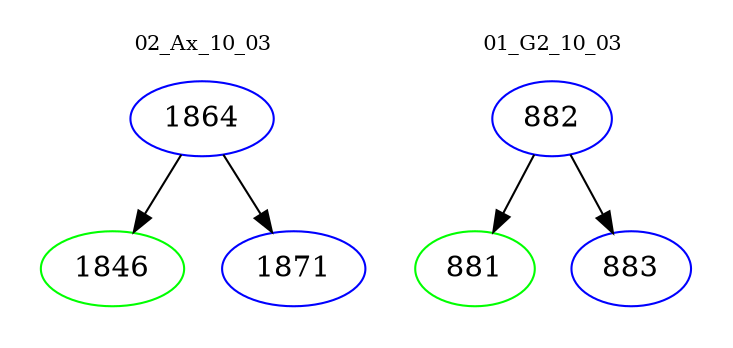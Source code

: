 digraph{
subgraph cluster_0 {
color = white
label = "02_Ax_10_03";
fontsize=10;
T0_1864 [label="1864", color="blue"]
T0_1864 -> T0_1846 [color="black"]
T0_1846 [label="1846", color="green"]
T0_1864 -> T0_1871 [color="black"]
T0_1871 [label="1871", color="blue"]
}
subgraph cluster_1 {
color = white
label = "01_G2_10_03";
fontsize=10;
T1_882 [label="882", color="blue"]
T1_882 -> T1_881 [color="black"]
T1_881 [label="881", color="green"]
T1_882 -> T1_883 [color="black"]
T1_883 [label="883", color="blue"]
}
}
